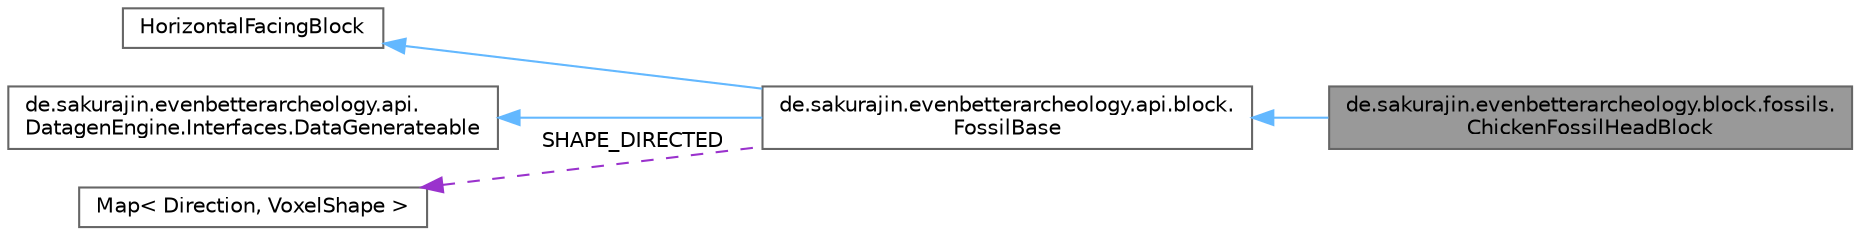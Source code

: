 digraph "de.sakurajin.evenbetterarcheology.block.fossils.ChickenFossilHeadBlock"
{
 // LATEX_PDF_SIZE
  bgcolor="transparent";
  edge [fontname=Helvetica,fontsize=10,labelfontname=Helvetica,labelfontsize=10];
  node [fontname=Helvetica,fontsize=10,shape=box,height=0.2,width=0.4];
  rankdir="LR";
  Node1 [label="de.sakurajin.evenbetterarcheology.block.fossils.\lChickenFossilHeadBlock",height=0.2,width=0.4,color="gray40", fillcolor="grey60", style="filled", fontcolor="black",tooltip=" "];
  Node2 -> Node1 [dir="back",color="steelblue1",style="solid"];
  Node2 [label="de.sakurajin.evenbetterarcheology.api.block.\lFossilBase",height=0.2,width=0.4,color="gray40", fillcolor="white", style="filled",URL="$classde_1_1sakurajin_1_1evenbetterarcheology_1_1api_1_1block_1_1FossilBase.html",tooltip=" "];
  Node3 -> Node2 [dir="back",color="steelblue1",style="solid"];
  Node3 [label="HorizontalFacingBlock",height=0.2,width=0.4,color="gray40", fillcolor="white", style="filled",tooltip=" "];
  Node4 -> Node2 [dir="back",color="steelblue1",style="solid"];
  Node4 [label="de.sakurajin.evenbetterarcheology.api.\lDatagenEngine.Interfaces.DataGenerateable",height=0.2,width=0.4,color="gray40", fillcolor="white", style="filled",URL="$interfacede_1_1sakurajin_1_1evenbetterarcheology_1_1api_1_1DatagenEngine_1_1Interfaces_1_1DataGenerateable.html",tooltip=" "];
  Node5 -> Node2 [dir="back",color="darkorchid3",style="dashed",label=" SHAPE_DIRECTED" ];
  Node5 [label="Map\< Direction, VoxelShape \>",height=0.2,width=0.4,color="gray40", fillcolor="white", style="filled",tooltip=" "];
}
